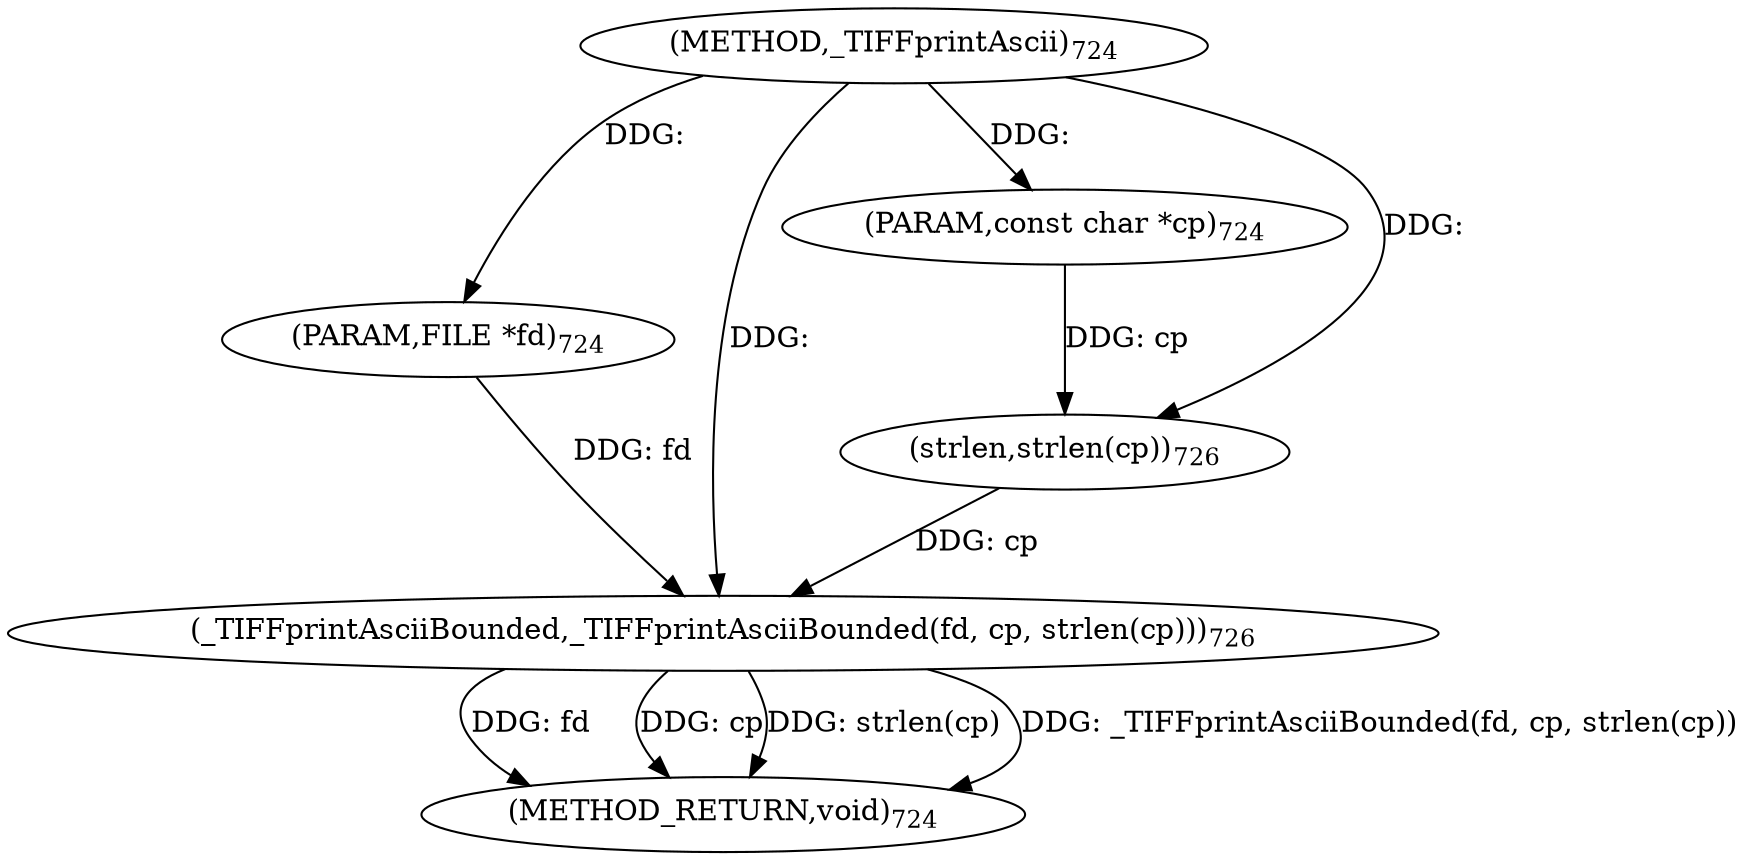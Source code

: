 digraph "_TIFFprintAscii" {  
"4513" [label = <(METHOD,_TIFFprintAscii)<SUB>724</SUB>> ]
"4522" [label = <(METHOD_RETURN,void)<SUB>724</SUB>> ]
"4514" [label = <(PARAM,FILE *fd)<SUB>724</SUB>> ]
"4515" [label = <(PARAM,const char *cp)<SUB>724</SUB>> ]
"4517" [label = <(_TIFFprintAsciiBounded,_TIFFprintAsciiBounded(fd, cp, strlen(cp)))<SUB>726</SUB>> ]
"4520" [label = <(strlen,strlen(cp))<SUB>726</SUB>> ]
  "4517" -> "4522"  [ label = "DDG: fd"] 
  "4517" -> "4522"  [ label = "DDG: cp"] 
  "4517" -> "4522"  [ label = "DDG: strlen(cp)"] 
  "4517" -> "4522"  [ label = "DDG: _TIFFprintAsciiBounded(fd, cp, strlen(cp))"] 
  "4513" -> "4514"  [ label = "DDG: "] 
  "4513" -> "4515"  [ label = "DDG: "] 
  "4514" -> "4517"  [ label = "DDG: fd"] 
  "4513" -> "4517"  [ label = "DDG: "] 
  "4520" -> "4517"  [ label = "DDG: cp"] 
  "4515" -> "4520"  [ label = "DDG: cp"] 
  "4513" -> "4520"  [ label = "DDG: "] 
}
